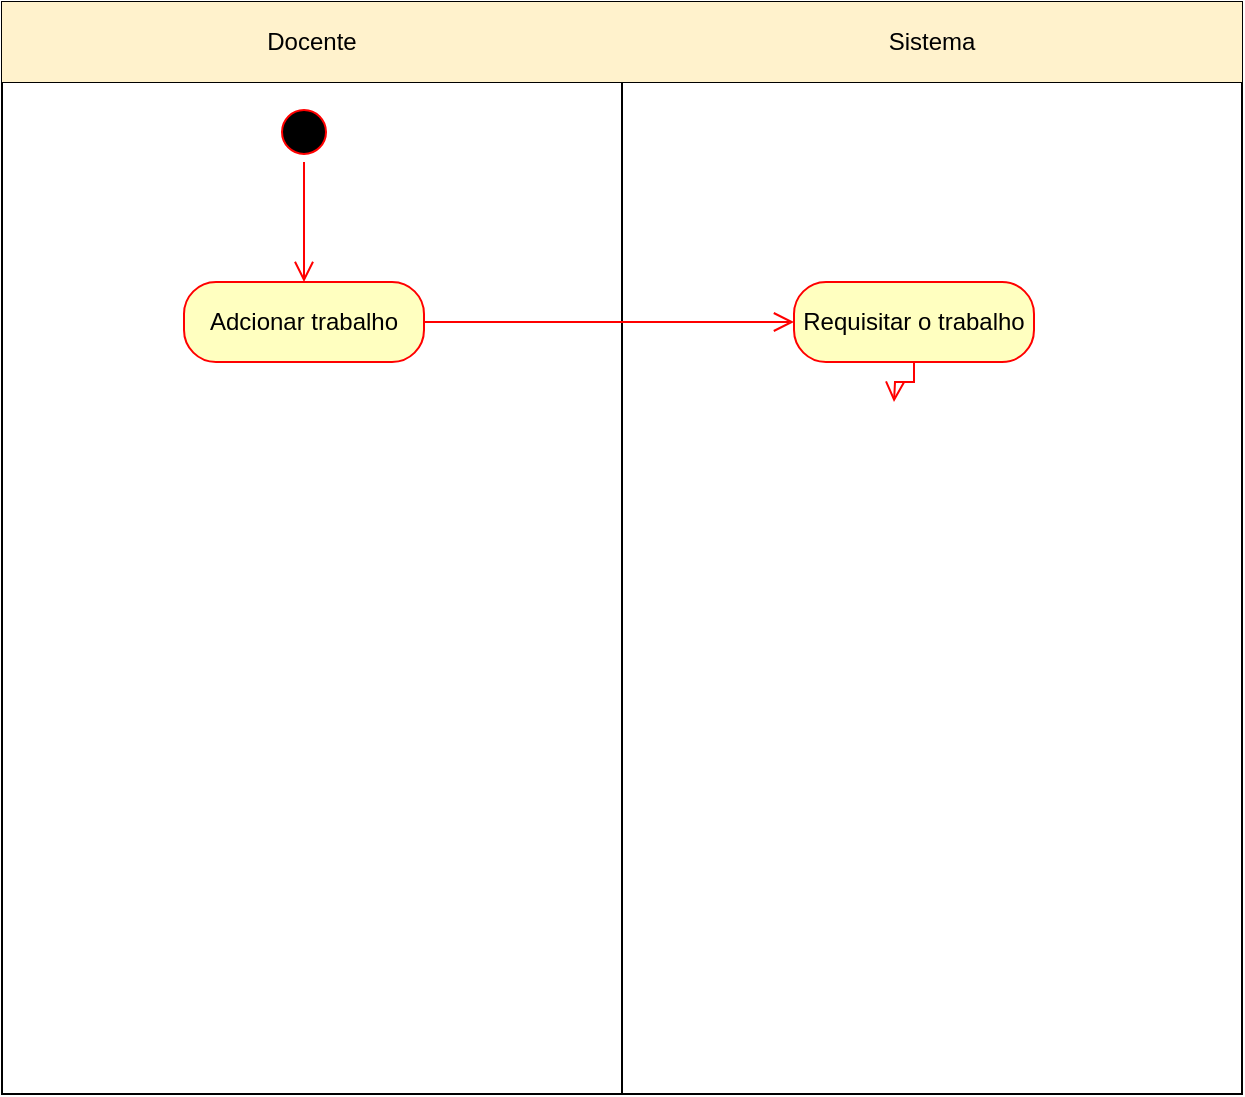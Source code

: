 <mxfile version="17.1.4" type="github">
  <diagram id="msXhtBopUcJOoAHXw3Rb" name="Page-1">
    <mxGraphModel dx="1102" dy="652" grid="1" gridSize="10" guides="1" tooltips="1" connect="1" arrows="1" fold="1" page="1" pageScale="1" pageWidth="827" pageHeight="1169" math="0" shadow="0">
      <root>
        <mxCell id="0" />
        <mxCell id="1" parent="0" />
        <mxCell id="ENy0YUIahURjMKUibw4l-1" value="" style="shape=table;startSize=0;container=1;collapsible=0;childLayout=tableLayout;" vertex="1" parent="1">
          <mxGeometry x="104" y="90" width="620" height="546" as="geometry" />
        </mxCell>
        <mxCell id="ENy0YUIahURjMKUibw4l-2" value="" style="shape=tableRow;horizontal=0;startSize=0;swimlaneHead=0;swimlaneBody=0;top=0;left=0;bottom=0;right=0;collapsible=0;dropTarget=0;fillColor=none;points=[[0,0.5],[1,0.5]];portConstraint=eastwest;" vertex="1" parent="ENy0YUIahURjMKUibw4l-1">
          <mxGeometry width="620" height="40" as="geometry" />
        </mxCell>
        <mxCell id="ENy0YUIahURjMKUibw4l-3" value="Docente" style="shape=partialRectangle;html=1;whiteSpace=wrap;connectable=0;overflow=hidden;fillColor=#fff2cc;top=0;left=0;bottom=0;right=0;pointerEvents=1;strokeColor=#d6b656;" vertex="1" parent="ENy0YUIahURjMKUibw4l-2">
          <mxGeometry width="310" height="40" as="geometry">
            <mxRectangle width="310" height="40" as="alternateBounds" />
          </mxGeometry>
        </mxCell>
        <mxCell id="ENy0YUIahURjMKUibw4l-4" value="Sistema" style="shape=partialRectangle;html=1;whiteSpace=wrap;connectable=0;overflow=hidden;fillColor=#fff2cc;top=0;left=0;bottom=0;right=0;pointerEvents=1;strokeColor=#d6b656;" vertex="1" parent="ENy0YUIahURjMKUibw4l-2">
          <mxGeometry x="310" width="310" height="40" as="geometry">
            <mxRectangle width="310" height="40" as="alternateBounds" />
          </mxGeometry>
        </mxCell>
        <mxCell id="ENy0YUIahURjMKUibw4l-5" value="" style="shape=tableRow;horizontal=0;startSize=0;swimlaneHead=0;swimlaneBody=0;top=0;left=0;bottom=0;right=0;collapsible=0;dropTarget=0;fillColor=none;points=[[0,0.5],[1,0.5]];portConstraint=eastwest;" vertex="1" parent="ENy0YUIahURjMKUibw4l-1">
          <mxGeometry y="40" width="620" height="506" as="geometry" />
        </mxCell>
        <mxCell id="ENy0YUIahURjMKUibw4l-6" value="" style="shape=partialRectangle;html=1;whiteSpace=wrap;connectable=0;overflow=hidden;fillColor=none;top=0;left=0;bottom=0;right=0;pointerEvents=1;" vertex="1" parent="ENy0YUIahURjMKUibw4l-5">
          <mxGeometry width="310" height="506" as="geometry">
            <mxRectangle width="310" height="506" as="alternateBounds" />
          </mxGeometry>
        </mxCell>
        <mxCell id="ENy0YUIahURjMKUibw4l-7" value="" style="shape=partialRectangle;html=1;whiteSpace=wrap;connectable=0;overflow=hidden;fillColor=none;top=0;left=0;bottom=0;right=0;pointerEvents=1;" vertex="1" parent="ENy0YUIahURjMKUibw4l-5">
          <mxGeometry x="310" width="310" height="506" as="geometry">
            <mxRectangle width="310" height="506" as="alternateBounds" />
          </mxGeometry>
        </mxCell>
        <mxCell id="ENy0YUIahURjMKUibw4l-8" value="" style="ellipse;html=1;shape=startState;fillColor=#000000;strokeColor=#ff0000;" vertex="1" parent="1">
          <mxGeometry x="240" y="140" width="30" height="30" as="geometry" />
        </mxCell>
        <mxCell id="ENy0YUIahURjMKUibw4l-9" value="" style="edgeStyle=orthogonalEdgeStyle;html=1;verticalAlign=bottom;endArrow=open;endSize=8;strokeColor=#ff0000;rounded=0;" edge="1" source="ENy0YUIahURjMKUibw4l-8" parent="1">
          <mxGeometry relative="1" as="geometry">
            <mxPoint x="255" y="230" as="targetPoint" />
          </mxGeometry>
        </mxCell>
        <mxCell id="ENy0YUIahURjMKUibw4l-10" value="Adcionar trabalho" style="rounded=1;whiteSpace=wrap;html=1;arcSize=40;fontColor=#000000;fillColor=#ffffc0;strokeColor=#ff0000;" vertex="1" parent="1">
          <mxGeometry x="195" y="230" width="120" height="40" as="geometry" />
        </mxCell>
        <mxCell id="ENy0YUIahURjMKUibw4l-11" value="" style="edgeStyle=orthogonalEdgeStyle;html=1;verticalAlign=bottom;endArrow=open;endSize=8;strokeColor=#ff0000;rounded=0;" edge="1" source="ENy0YUIahURjMKUibw4l-10" parent="1" target="ENy0YUIahURjMKUibw4l-12">
          <mxGeometry relative="1" as="geometry">
            <mxPoint x="255" y="330" as="targetPoint" />
          </mxGeometry>
        </mxCell>
        <mxCell id="ENy0YUIahURjMKUibw4l-12" value="Requisitar o trabalho" style="rounded=1;whiteSpace=wrap;html=1;arcSize=40;fontColor=#000000;fillColor=#ffffc0;strokeColor=#ff0000;" vertex="1" parent="1">
          <mxGeometry x="500" y="230" width="120" height="40" as="geometry" />
        </mxCell>
        <mxCell id="ENy0YUIahURjMKUibw4l-13" value="" style="edgeStyle=orthogonalEdgeStyle;html=1;verticalAlign=bottom;endArrow=open;endSize=8;strokeColor=#ff0000;rounded=0;" edge="1" source="ENy0YUIahURjMKUibw4l-12" parent="1">
          <mxGeometry relative="1" as="geometry">
            <mxPoint x="550" y="290" as="targetPoint" />
          </mxGeometry>
        </mxCell>
      </root>
    </mxGraphModel>
  </diagram>
</mxfile>
